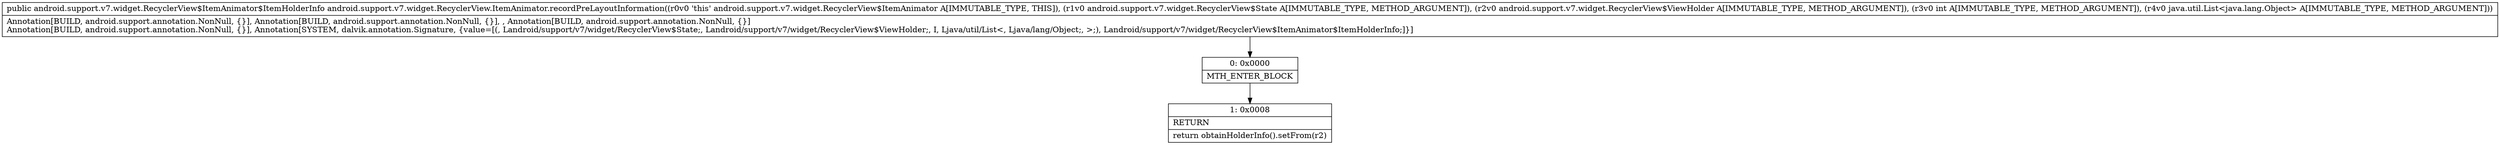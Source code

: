 digraph "CFG forandroid.support.v7.widget.RecyclerView.ItemAnimator.recordPreLayoutInformation(Landroid\/support\/v7\/widget\/RecyclerView$State;Landroid\/support\/v7\/widget\/RecyclerView$ViewHolder;ILjava\/util\/List;)Landroid\/support\/v7\/widget\/RecyclerView$ItemAnimator$ItemHolderInfo;" {
Node_0 [shape=record,label="{0\:\ 0x0000|MTH_ENTER_BLOCK\l}"];
Node_1 [shape=record,label="{1\:\ 0x0008|RETURN\l|return obtainHolderInfo().setFrom(r2)\l}"];
MethodNode[shape=record,label="{public android.support.v7.widget.RecyclerView$ItemAnimator$ItemHolderInfo android.support.v7.widget.RecyclerView.ItemAnimator.recordPreLayoutInformation((r0v0 'this' android.support.v7.widget.RecyclerView$ItemAnimator A[IMMUTABLE_TYPE, THIS]), (r1v0 android.support.v7.widget.RecyclerView$State A[IMMUTABLE_TYPE, METHOD_ARGUMENT]), (r2v0 android.support.v7.widget.RecyclerView$ViewHolder A[IMMUTABLE_TYPE, METHOD_ARGUMENT]), (r3v0 int A[IMMUTABLE_TYPE, METHOD_ARGUMENT]), (r4v0 java.util.List\<java.lang.Object\> A[IMMUTABLE_TYPE, METHOD_ARGUMENT]))  | Annotation[BUILD, android.support.annotation.NonNull, \{\}], Annotation[BUILD, android.support.annotation.NonNull, \{\}], , Annotation[BUILD, android.support.annotation.NonNull, \{\}]\lAnnotation[BUILD, android.support.annotation.NonNull, \{\}], Annotation[SYSTEM, dalvik.annotation.Signature, \{value=[(, Landroid\/support\/v7\/widget\/RecyclerView$State;, Landroid\/support\/v7\/widget\/RecyclerView$ViewHolder;, I, Ljava\/util\/List\<, Ljava\/lang\/Object;, \>;), Landroid\/support\/v7\/widget\/RecyclerView$ItemAnimator$ItemHolderInfo;]\}]\l}"];
MethodNode -> Node_0;
Node_0 -> Node_1;
}

